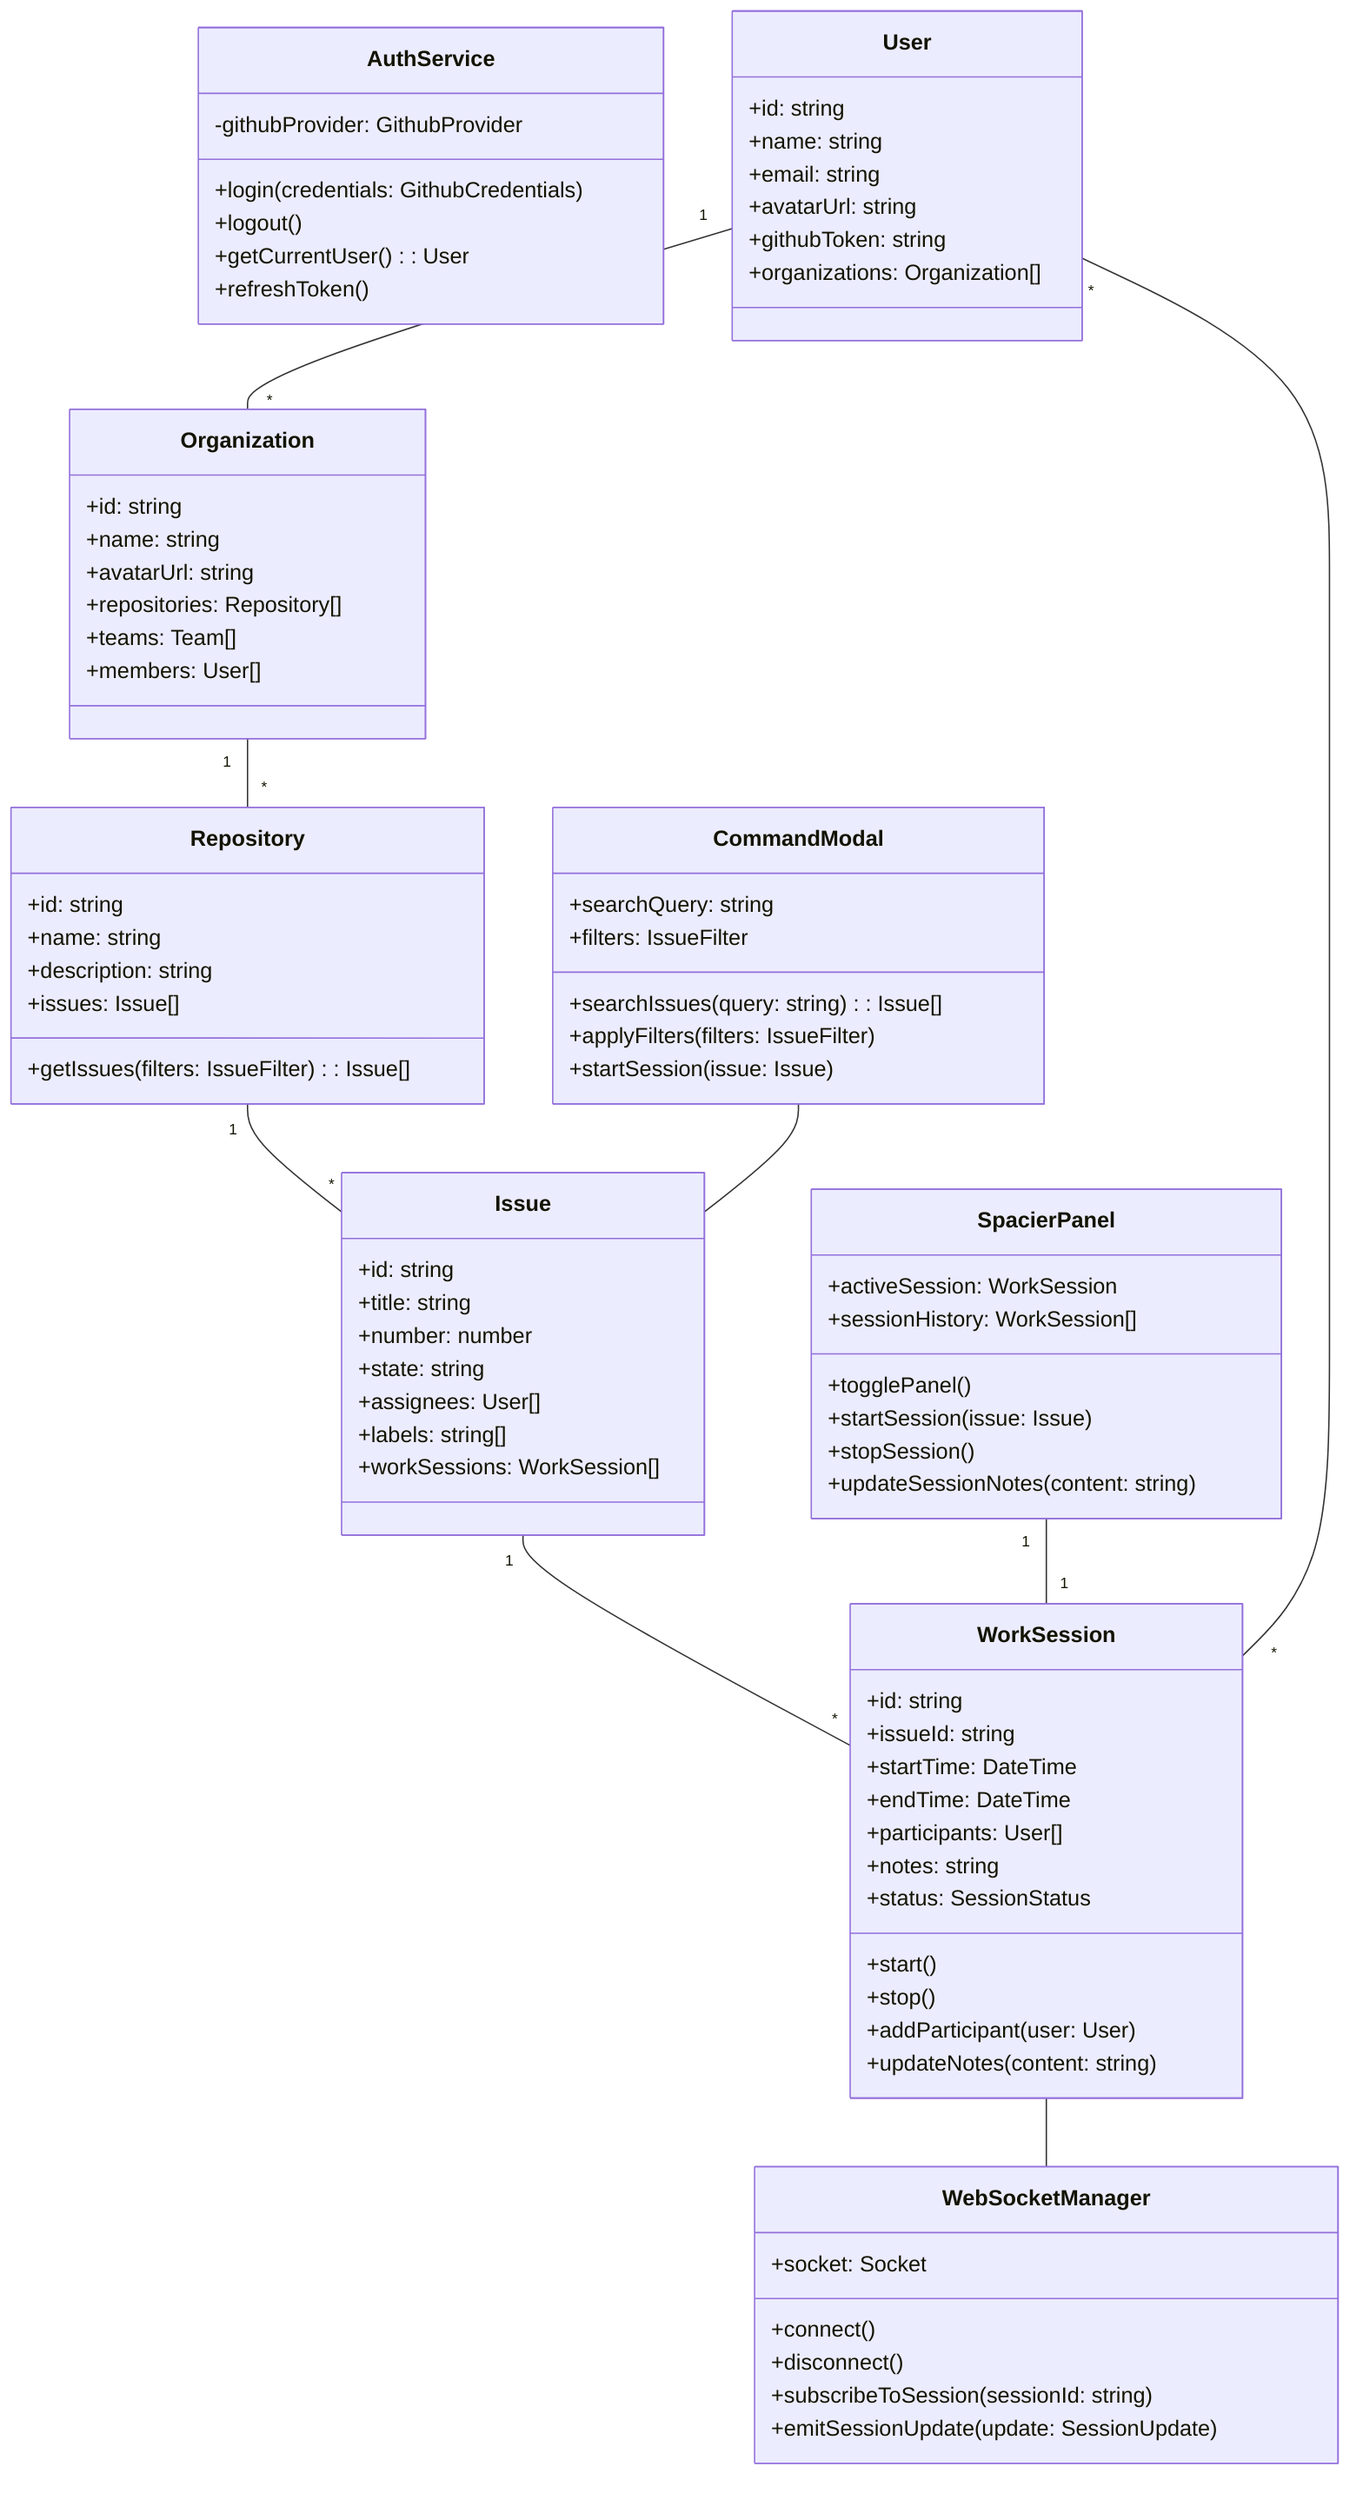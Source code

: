 classDiagram
    class AuthService {
        -githubProvider: GithubProvider
        +login(credentials: GithubCredentials)
        +logout()
        +getCurrentUser(): User
        +refreshToken()
    }

    class User {
        +id: string
        +name: string
        +email: string
        +avatarUrl: string
        +githubToken: string
        +organizations: Organization[]
    }

    class Organization {
        +id: string
        +name: string
        +avatarUrl: string
        +repositories: Repository[]
        +teams: Team[]
        +members: User[]
    }

    class Repository {
        +id: string
        +name: string
        +description: string
        +issues: Issue[]
        +getIssues(filters: IssueFilter): Issue[]
    }

    class Issue {
        +id: string
        +title: string
        +number: number
        +state: string
        +assignees: User[]
        +labels: string[]
        +workSessions: WorkSession[]
    }

    class WorkSession {
        +id: string
        +issueId: string
        +startTime: DateTime
        +endTime: DateTime
        +participants: User[]
        +notes: string
        +status: SessionStatus
        +start()
        +stop()
        +addParticipant(user: User)
        +updateNotes(content: string)
    }

    class SpacierPanel {
        +activeSession: WorkSession
        +sessionHistory: WorkSession[]
        +togglePanel()
        +startSession(issue: Issue)
        +stopSession()
        +updateSessionNotes(content: string)
    }

    class CommandModal {
        +searchQuery: string
        +filters: IssueFilter
        +searchIssues(query: string): Issue[]
        +applyFilters(filters: IssueFilter)
        +startSession(issue: Issue)
    }

    class WebSocketManager {
        +socket: Socket
        +connect()
        +disconnect()
        +subscribeToSession(sessionId: string)
        +emitSessionUpdate(update: SessionUpdate)
    }

    User "1" -- "*" Organization
    Organization "1" -- "*" Repository
    Repository "1" -- "*" Issue
    Issue "1" -- "*" WorkSession
    WorkSession "*" -- "*" User
    SpacierPanel "1" -- "1" WorkSession
    WorkSession -- WebSocketManager
    CommandModal -- Issue